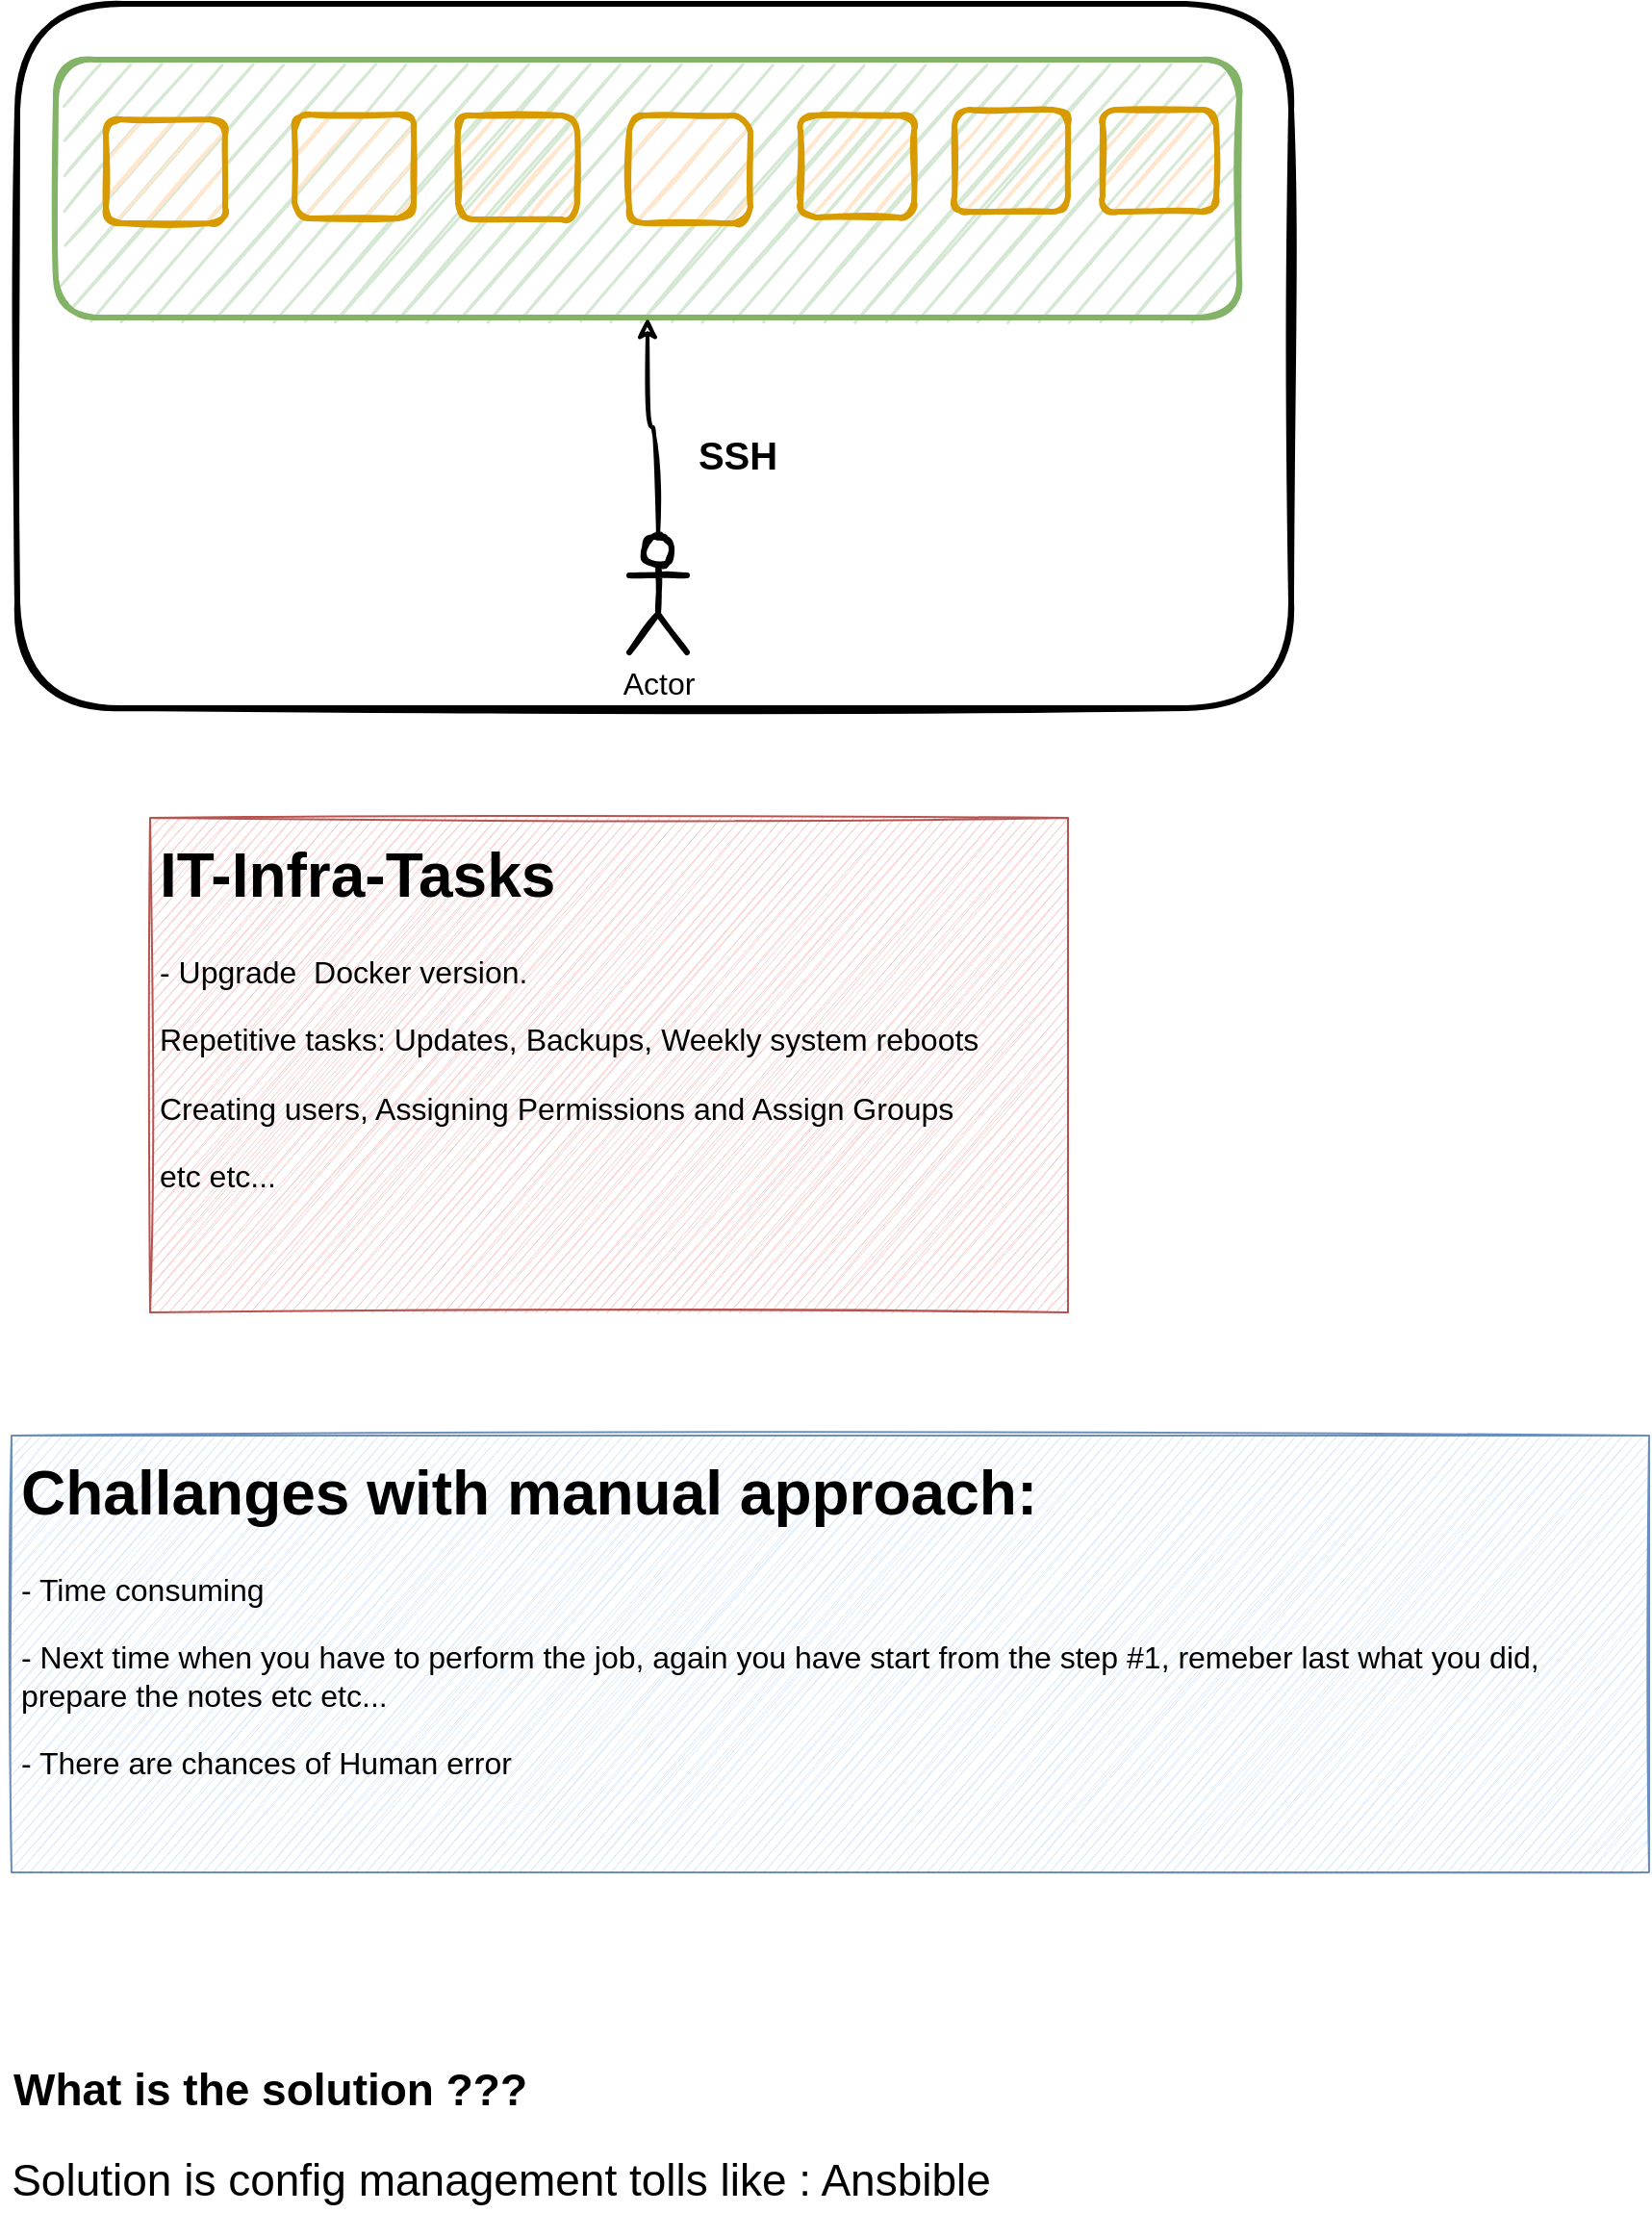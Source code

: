 <mxfile version="19.0.3" type="device" pages="4"><diagram id="f1DaDAOuRrmtciN0Z21p" name="IT Infrastructure Complexity"><mxGraphModel dx="1662" dy="875" grid="0" gridSize="10" guides="1" tooltips="1" connect="1" arrows="1" fold="1" page="1" pageScale="1" pageWidth="4681" pageHeight="3300" math="0" shadow="0"><root><mxCell id="0"/><mxCell id="1" parent="0"/><mxCell id="jib2bw8ha4Jej9PMMeDZ-6" value="" style="rounded=1;whiteSpace=wrap;html=1;sketch=1;fontSize=16;strokeColor=default;strokeWidth=3;" parent="1" vertex="1"><mxGeometry x="66" y="11" width="662" height="366" as="geometry"/></mxCell><mxCell id="jib2bw8ha4Jej9PMMeDZ-17" value="" style="rounded=1;whiteSpace=wrap;html=1;sketch=1;fontSize=16;strokeColor=#82b366;strokeWidth=3;fillColor=#d5e8d4;" parent="1" vertex="1"><mxGeometry x="86" y="40" width="615" height="134" as="geometry"/></mxCell><mxCell id="jib2bw8ha4Jej9PMMeDZ-1" value="" style="rounded=1;whiteSpace=wrap;html=1;strokeWidth=3;strokeColor=#d79b00;sketch=1;fillColor=#ffe6cc;" parent="1" vertex="1"><mxGeometry x="384" y="69" width="63" height="56" as="geometry"/></mxCell><mxCell id="jib2bw8ha4Jej9PMMeDZ-2" value="" style="rounded=1;whiteSpace=wrap;html=1;strokeWidth=3;strokeColor=#d79b00;sketch=1;fillColor=#ffe6cc;" parent="1" vertex="1"><mxGeometry x="630" y="66" width="59" height="53" as="geometry"/></mxCell><mxCell id="jib2bw8ha4Jej9PMMeDZ-18" style="edgeStyle=orthogonalEdgeStyle;curved=1;sketch=1;orthogonalLoop=1;jettySize=auto;html=1;entryX=0.5;entryY=1;entryDx=0;entryDy=0;fontSize=16;strokeWidth=2;" parent="1" source="jib2bw8ha4Jej9PMMeDZ-3" target="jib2bw8ha4Jej9PMMeDZ-17" edge="1"><mxGeometry relative="1" as="geometry"/></mxCell><mxCell id="jib2bw8ha4Jej9PMMeDZ-3" value="Actor" style="shape=umlActor;verticalLabelPosition=bottom;verticalAlign=top;html=1;outlineConnect=0;sketch=1;fontSize=16;strokeColor=default;strokeWidth=3;" parent="1" vertex="1"><mxGeometry x="384" y="288" width="30" height="60" as="geometry"/></mxCell><mxCell id="jib2bw8ha4Jej9PMMeDZ-7" value="&lt;h1&gt;IT-Infra-Tasks&lt;/h1&gt;&lt;p&gt;- Upgrade&amp;nbsp; Docker version.&lt;/p&gt;&lt;p&gt;Repetitive tasks: Updates, Backups, Weekly system reboots&lt;/p&gt;&lt;p&gt;Creating users, Assigning Permissions and Assign Groups&amp;nbsp;&lt;/p&gt;&lt;p&gt;etc etc...&lt;/p&gt;&lt;p&gt;&lt;br&gt;&lt;/p&gt;" style="text;html=1;strokeColor=#b85450;fillColor=#f8cecc;spacing=5;spacingTop=-20;whiteSpace=wrap;overflow=hidden;rounded=0;sketch=1;fontSize=16;" parent="1" vertex="1"><mxGeometry x="135" y="434" width="477" height="257" as="geometry"/></mxCell><mxCell id="jib2bw8ha4Jej9PMMeDZ-9" value="" style="rounded=1;whiteSpace=wrap;html=1;strokeWidth=3;strokeColor=#d79b00;sketch=1;fillColor=#ffe6cc;" parent="1" vertex="1"><mxGeometry x="553" y="66" width="59" height="53" as="geometry"/></mxCell><mxCell id="jib2bw8ha4Jej9PMMeDZ-10" value="" style="rounded=1;whiteSpace=wrap;html=1;strokeWidth=3;strokeColor=#d79b00;sketch=1;fillColor=#ffe6cc;" parent="1" vertex="1"><mxGeometry x="473" y="69" width="59" height="53" as="geometry"/></mxCell><mxCell id="jib2bw8ha4Jej9PMMeDZ-13" value="" style="rounded=1;whiteSpace=wrap;html=1;strokeWidth=3;strokeColor=#d79b00;sketch=1;fillColor=#ffe6cc;" parent="1" vertex="1"><mxGeometry x="295" y="69" width="62" height="54" as="geometry"/></mxCell><mxCell id="jib2bw8ha4Jej9PMMeDZ-15" value="" style="rounded=1;whiteSpace=wrap;html=1;strokeWidth=3;strokeColor=#d79b00;sketch=1;fillColor=#ffe6cc;" parent="1" vertex="1"><mxGeometry x="210" y="68.5" width="62" height="54" as="geometry"/></mxCell><mxCell id="jib2bw8ha4Jej9PMMeDZ-16" value="" style="rounded=1;whiteSpace=wrap;html=1;strokeWidth=3;strokeColor=#d79b00;sketch=1;fillColor=#ffe6cc;" parent="1" vertex="1"><mxGeometry x="112" y="71" width="62" height="54" as="geometry"/></mxCell><mxCell id="jib2bw8ha4Jej9PMMeDZ-19" value="&lt;b&gt;&lt;font style=&quot;font-size: 20px;&quot;&gt;SSH&lt;/font&gt;&lt;/b&gt;" style="text;html=1;align=center;verticalAlign=middle;resizable=0;points=[];autosize=1;strokeColor=none;fillColor=none;fontSize=16;" parent="1" vertex="1"><mxGeometry x="414" y="232" width="51" height="25" as="geometry"/></mxCell><mxCell id="jib2bw8ha4Jej9PMMeDZ-21" value="&lt;h1&gt;Challanges with manual approach:&lt;/h1&gt;&lt;p&gt;- Time consuming&lt;/p&gt;&lt;p&gt;- Next time when you have to perform the job, again you have start from the step #1, remeber last what you did, prepare the notes etc etc...&lt;/p&gt;&lt;p&gt;- There are chances of Human error&lt;/p&gt;&lt;p&gt;&lt;br&gt;&lt;/p&gt;" style="text;html=1;strokeColor=#6c8ebf;fillColor=#dae8fc;spacing=5;spacingTop=-20;whiteSpace=wrap;overflow=hidden;rounded=0;sketch=1;fontSize=16;" parent="1" vertex="1"><mxGeometry x="63" y="755" width="851" height="227" as="geometry"/></mxCell><mxCell id="jib2bw8ha4Jej9PMMeDZ-22" value="&lt;b&gt;&lt;font style=&quot;font-size: 23px;&quot;&gt;What is the solution ???&lt;/font&gt;&lt;/b&gt;" style="text;html=1;align=center;verticalAlign=middle;resizable=0;points=[];autosize=1;strokeColor=none;fillColor=none;fontSize=20;" parent="1" vertex="1"><mxGeometry x="58" y="1080" width="277" height="29" as="geometry"/></mxCell><mxCell id="jib2bw8ha4Jej9PMMeDZ-23" value="Solution is config management tolls like : Ansbible" style="text;html=1;align=center;verticalAlign=middle;resizable=0;points=[];autosize=1;strokeColor=none;fillColor=none;fontSize=23;" parent="1" vertex="1"><mxGeometry x="57" y="1126" width="519" height="32" as="geometry"/></mxCell></root></mxGraphModel></diagram><diagram id="C7rQ021TGCku59kDjt05" name="Page-1"><mxGraphModel dx="1662" dy="875" grid="0" gridSize="10" guides="1" tooltips="1" connect="1" arrows="1" fold="1" page="1" pageScale="1" pageWidth="4681" pageHeight="3300" math="0" shadow="0"><root><mxCell id="0"/><mxCell id="1" parent="0"/><mxCell id="SpUm2rSe2z7oBqdkWxyQ-33" value="" style="rounded=1;whiteSpace=wrap;html=1;sketch=1;fontSize=23;strokeColor=default;strokeWidth=3;" parent="1" vertex="1"><mxGeometry x="180" y="1334.5" width="942" height="399" as="geometry"/></mxCell><mxCell id="SpUm2rSe2z7oBqdkWxyQ-28" value="" style="rounded=1;whiteSpace=wrap;html=1;sketch=1;fontSize=23;strokeColor=default;strokeWidth=3;" parent="1" vertex="1"><mxGeometry x="642" y="1376" width="188" height="345" as="geometry"/></mxCell><mxCell id="SpUm2rSe2z7oBqdkWxyQ-17" value="" style="rounded=1;whiteSpace=wrap;html=1;sketch=1;fontSize=23;strokeColor=default;strokeWidth=3;" parent="1" vertex="1"><mxGeometry x="133" y="917.5" width="866" height="172" as="geometry"/></mxCell><mxCell id="C4gjRrAynm1ILdJYFUDV-9" style="edgeStyle=orthogonalEdgeStyle;rounded=1;orthogonalLoop=1;jettySize=auto;html=1;fontSize=16;strokeColor=default;strokeWidth=2;" parent="1" source="C4gjRrAynm1ILdJYFUDV-1" edge="1"><mxGeometry relative="1" as="geometry"><mxPoint x="558.0" y="129.333" as="targetPoint"/><Array as="points"><mxPoint x="341" y="102"/><mxPoint x="558" y="102"/></Array></mxGeometry></mxCell><mxCell id="VCep2davrkAGMJh2CvH0-1" style="edgeStyle=orthogonalEdgeStyle;rounded=1;orthogonalLoop=1;jettySize=auto;html=1;entryX=0.587;entryY=-0.056;entryDx=0;entryDy=0;entryPerimeter=0;strokeWidth=2;" parent="1" source="C4gjRrAynm1ILdJYFUDV-1" target="C4gjRrAynm1ILdJYFUDV-4" edge="1"><mxGeometry relative="1" as="geometry"><Array as="points"><mxPoint x="341" y="107"/><mxPoint x="175" y="107"/></Array></mxGeometry></mxCell><mxCell id="C4gjRrAynm1ILdJYFUDV-1" value="&lt;font style=&quot;font-size: 16px;&quot;&gt;&lt;b&gt;Ansible&amp;nbsp;&lt;/b&gt;&lt;/font&gt;" style="rounded=1;whiteSpace=wrap;html=1;strokeWidth=3;shadow=0;sketch=1;glass=0;" parent="1" vertex="1"><mxGeometry x="281" y="11" width="120" height="60" as="geometry"/></mxCell><mxCell id="C4gjRrAynm1ILdJYFUDV-4" value="&lt;font style=&quot;font-size: 16px;&quot;&gt;&lt;b&gt;Execute Command/s&lt;/b&gt;&lt;/font&gt;" style="rounded=1;whiteSpace=wrap;html=1;strokeWidth=3;shadow=0;sketch=1;glass=0;" parent="1" vertex="1"><mxGeometry x="56" y="154" width="202" height="60" as="geometry"/></mxCell><mxCell id="C4gjRrAynm1ILdJYFUDV-5" value="&lt;font style=&quot;font-size: 16px;&quot;&gt;&lt;b&gt;Put all the Deployment in a single YAMl FIle&lt;/b&gt;&lt;/font&gt;" style="rounded=1;whiteSpace=wrap;html=1;strokeWidth=3;shadow=0;sketch=1;glass=0;" parent="1" vertex="1"><mxGeometry x="446" y="142" width="223" height="60" as="geometry"/></mxCell><mxCell id="7LITAhbAIwAUwKaV921c-1" value="" style="rounded=1;whiteSpace=wrap;html=1;fontSize=15;strokeWidth=2;" parent="1" vertex="1"><mxGeometry x="707" y="343" width="123" height="425" as="geometry"/></mxCell><mxCell id="SpUm2rSe2z7oBqdkWxyQ-1" value="" style="shape=mxgraph.cisco.computers_and_peripherals.pc;html=1;pointerEvents=1;dashed=0;fillColor=#036897;strokeColor=#ffffff;strokeWidth=2;verticalLabelPosition=bottom;verticalAlign=top;align=center;outlineConnect=0;fontSize=15;" parent="1" vertex="1"><mxGeometry x="729.5" y="367" width="78" height="70" as="geometry"/></mxCell><mxCell id="SpUm2rSe2z7oBqdkWxyQ-2" value="" style="shape=mxgraph.cisco.computers_and_peripherals.pc;html=1;pointerEvents=1;dashed=0;fillColor=#036897;strokeColor=#ffffff;strokeWidth=2;verticalLabelPosition=bottom;verticalAlign=top;align=center;outlineConnect=0;fontSize=15;" parent="1" vertex="1"><mxGeometry x="732" y="466" width="78" height="70" as="geometry"/></mxCell><mxCell id="SpUm2rSe2z7oBqdkWxyQ-3" value="" style="shape=mxgraph.cisco.computers_and_peripherals.pc;html=1;pointerEvents=1;dashed=0;fillColor=#036897;strokeColor=#ffffff;strokeWidth=2;verticalLabelPosition=bottom;verticalAlign=top;align=center;outlineConnect=0;fontSize=15;" parent="1" vertex="1"><mxGeometry x="729.5" y="666" width="78" height="70" as="geometry"/></mxCell><mxCell id="SpUm2rSe2z7oBqdkWxyQ-4" value="" style="shape=mxgraph.cisco.computers_and_peripherals.pc;html=1;pointerEvents=1;dashed=0;fillColor=#036897;strokeColor=#ffffff;strokeWidth=2;verticalLabelPosition=bottom;verticalAlign=top;align=center;outlineConnect=0;fontSize=15;" parent="1" vertex="1"><mxGeometry x="729.5" y="565" width="78" height="70" as="geometry"/></mxCell><mxCell id="SpUm2rSe2z7oBqdkWxyQ-8" style="edgeStyle=orthogonalEdgeStyle;curved=1;sketch=1;orthogonalLoop=1;jettySize=auto;html=1;fontSize=23;strokeWidth=2;" parent="1" edge="1"><mxGeometry relative="1" as="geometry"><mxPoint x="702" y="514" as="targetPoint"/><mxPoint x="496" y="545" as="sourcePoint"/><Array as="points"><mxPoint x="582" y="545"/><mxPoint x="582" y="514"/></Array></mxGeometry></mxCell><mxCell id="SpUm2rSe2z7oBqdkWxyQ-6" value="" style="sketch=0;outlineConnect=0;fontColor=#232F3E;gradientColor=none;fillColor=#232F3D;strokeColor=none;dashed=0;verticalLabelPosition=bottom;verticalAlign=top;align=center;html=1;fontSize=12;fontStyle=0;aspect=fixed;pointerEvents=1;shape=mxgraph.aws4.users;" parent="1" vertex="1"><mxGeometry x="396" y="499" width="78" height="78" as="geometry"/></mxCell><mxCell id="SpUm2rSe2z7oBqdkWxyQ-9" value="SSH" style="text;html=1;align=center;verticalAlign=middle;resizable=0;points=[];autosize=1;strokeColor=none;fillColor=none;fontSize=23;" parent="1" vertex="1"><mxGeometry x="599" y="478" width="57" height="32" as="geometry"/></mxCell><mxCell id="SpUm2rSe2z7oBqdkWxyQ-14" style="edgeStyle=orthogonalEdgeStyle;curved=1;sketch=1;orthogonalLoop=1;jettySize=auto;html=1;fontSize=23;strokeWidth=2;" parent="1" source="SpUm2rSe2z7oBqdkWxyQ-10" edge="1"><mxGeometry relative="1" as="geometry"><mxPoint x="394.667" y="998" as="targetPoint"/></mxGeometry></mxCell><mxCell id="SpUm2rSe2z7oBqdkWxyQ-10" value="Download nginx pkg" style="rounded=1;whiteSpace=wrap;html=1;sketch=1;fontSize=23;strokeColor=default;strokeWidth=3;" parent="1" vertex="1"><mxGeometry x="203" y="977" width="120" height="60" as="geometry"/></mxCell><mxCell id="SpUm2rSe2z7oBqdkWxyQ-15" style="edgeStyle=orthogonalEdgeStyle;curved=1;sketch=1;orthogonalLoop=1;jettySize=auto;html=1;entryX=-0.057;entryY=0.345;entryDx=0;entryDy=0;entryPerimeter=0;fontSize=23;strokeWidth=2;" parent="1" source="SpUm2rSe2z7oBqdkWxyQ-11" target="SpUm2rSe2z7oBqdkWxyQ-12" edge="1"><mxGeometry relative="1" as="geometry"/></mxCell><mxCell id="SpUm2rSe2z7oBqdkWxyQ-11" value="&amp;nbsp;Installnginx pkg&amp;nbsp;" style="rounded=1;whiteSpace=wrap;html=1;sketch=1;fontSize=23;strokeColor=default;strokeWidth=3;" parent="1" vertex="1"><mxGeometry x="404" y="977" width="129" height="59" as="geometry"/></mxCell><mxCell id="SpUm2rSe2z7oBqdkWxyQ-16" style="edgeStyle=orthogonalEdgeStyle;curved=1;sketch=1;orthogonalLoop=1;jettySize=auto;html=1;fontSize=23;strokeWidth=2;" parent="1" source="SpUm2rSe2z7oBqdkWxyQ-12" edge="1"><mxGeometry relative="1" as="geometry"><mxPoint x="789.333" y="998" as="targetPoint"/></mxGeometry></mxCell><mxCell id="SpUm2rSe2z7oBqdkWxyQ-12" value="Modify files" style="rounded=1;whiteSpace=wrap;html=1;sketch=1;fontSize=23;strokeColor=default;strokeWidth=3;" parent="1" vertex="1"><mxGeometry x="606" y="977" width="129" height="59" as="geometry"/></mxCell><mxCell id="SpUm2rSe2z7oBqdkWxyQ-13" value="Start Nginx Service" style="rounded=1;whiteSpace=wrap;html=1;sketch=1;fontSize=23;strokeColor=default;strokeWidth=3;" parent="1" vertex="1"><mxGeometry x="799" y="974" width="129" height="59" as="geometry"/></mxCell><mxCell id="SpUm2rSe2z7oBqdkWxyQ-18" value="Nginx Installation" style="text;html=1;align=center;verticalAlign=middle;resizable=0;points=[];autosize=1;strokeColor=none;fillColor=none;fontSize=23;" parent="1" vertex="1"><mxGeometry x="436" y="862" width="185" height="32" as="geometry"/></mxCell><mxCell id="SpUm2rSe2z7oBqdkWxyQ-19" value="Ansible : we need all these moduls" style="text;html=1;align=center;verticalAlign=middle;resizable=0;points=[];autosize=1;strokeColor=none;fillColor=none;fontSize=23;" parent="1" vertex="1"><mxGeometry x="371" y="1279" width="364" height="32" as="geometry"/></mxCell><mxCell id="SpUm2rSe2z7oBqdkWxyQ-20" value="Download Module" style="rounded=1;whiteSpace=wrap;html=1;sketch=1;fontSize=23;strokeColor=default;strokeWidth=3;" parent="1" vertex="1"><mxGeometry x="200" y="1465" width="120" height="60" as="geometry"/></mxCell><mxCell id="SpUm2rSe2z7oBqdkWxyQ-21" value="Install Module" style="rounded=1;whiteSpace=wrap;html=1;sketch=1;fontSize=23;strokeColor=default;strokeWidth=3;" parent="1" vertex="1"><mxGeometry x="329" y="1461" width="120" height="60" as="geometry"/></mxCell><mxCell id="SpUm2rSe2z7oBqdkWxyQ-22" value="Modify Module" style="rounded=1;whiteSpace=wrap;html=1;sketch=1;fontSize=23;strokeColor=default;strokeWidth=3;" parent="1" vertex="1"><mxGeometry x="206" y="1534" width="120" height="60" as="geometry"/></mxCell><mxCell id="SpUm2rSe2z7oBqdkWxyQ-23" value="Start svc Module" style="rounded=1;whiteSpace=wrap;html=1;sketch=1;fontSize=23;strokeColor=default;strokeWidth=3;" parent="1" vertex="1"><mxGeometry x="334" y="1528" width="120" height="60" as="geometry"/></mxCell><mxCell id="SpUm2rSe2z7oBqdkWxyQ-24" value="Download Module" style="rounded=1;whiteSpace=wrap;html=1;sketch=1;fontSize=23;strokeColor=default;strokeWidth=3;" parent="1" vertex="1"><mxGeometry x="687.5" y="1408" width="120" height="60" as="geometry"/></mxCell><mxCell id="SpUm2rSe2z7oBqdkWxyQ-25" value="Install Module" style="rounded=1;whiteSpace=wrap;html=1;sketch=1;fontSize=23;strokeColor=default;strokeWidth=3;" parent="1" vertex="1"><mxGeometry x="690" y="1481" width="120" height="60" as="geometry"/></mxCell><mxCell id="SpUm2rSe2z7oBqdkWxyQ-26" value="Modify Module" style="rounded=1;whiteSpace=wrap;html=1;sketch=1;fontSize=23;strokeColor=default;strokeWidth=3;" parent="1" vertex="1"><mxGeometry x="690" y="1558" width="120" height="60" as="geometry"/></mxCell><mxCell id="SpUm2rSe2z7oBqdkWxyQ-27" value="Start svc Module" style="rounded=1;whiteSpace=wrap;html=1;sketch=1;fontSize=23;strokeColor=default;strokeWidth=3;" parent="1" vertex="1"><mxGeometry x="692" y="1639" width="120" height="60" as="geometry"/></mxCell><mxCell id="SpUm2rSe2z7oBqdkWxyQ-29" value="" style="shape=flexArrow;endArrow=classic;html=1;sketch=1;fontSize=23;strokeWidth=2;curved=1;" parent="1" edge="1"><mxGeometry width="50" height="50" relative="1" as="geometry"><mxPoint x="525" y="1520.5" as="sourcePoint"/><mxPoint x="601" y="1520.5" as="targetPoint"/></mxGeometry></mxCell><mxCell id="SpUm2rSe2z7oBqdkWxyQ-30" value="Group the&lt;br&gt;multiple&amp;nbsp;&lt;br&gt;modules&lt;br&gt;to run&amp;nbsp;in&amp;nbsp;&lt;br&gt;sequence" style="text;html=1;align=center;verticalAlign=middle;resizable=0;points=[];autosize=1;strokeColor=none;fillColor=none;fontSize=23;" parent="1" vertex="1"><mxGeometry x="516" y="1543" width="112" height="144" as="geometry"/></mxCell><mxCell id="SpUm2rSe2z7oBqdkWxyQ-31" value="" style="shape=flexArrow;endArrow=classic;html=1;sketch=1;fontSize=23;strokeWidth=2;curved=1;" parent="1" edge="1"><mxGeometry width="50" height="50" relative="1" as="geometry"><mxPoint x="852" y="1529" as="sourcePoint"/><mxPoint x="928" y="1529" as="targetPoint"/></mxGeometry></mxCell><mxCell id="SpUm2rSe2z7oBqdkWxyQ-32" value="Ansible Playbook" style="shape=card;whiteSpace=wrap;html=1;sketch=1;fontSize=23;strokeColor=default;strokeWidth=3;" parent="1" vertex="1"><mxGeometry x="951" y="1427" width="123" height="188" as="geometry"/></mxCell></root></mxGraphModel></diagram><diagram id="cZwzqhNiMvXWJcyNVH3Z" name="Ansible Architecture"><mxGraphModel dx="1662" dy="875" grid="0" gridSize="10" guides="1" tooltips="1" connect="1" arrows="1" fold="1" page="1" pageScale="1" pageWidth="4681" pageHeight="3300" math="0" shadow="0"><root><mxCell id="0"/><mxCell id="1" parent="0"/><mxCell id="Ed71Qnq9qLlwcuYfLbQU-4" value="" style="rounded=1;whiteSpace=wrap;html=1;fontSize=15;strokeWidth=2;" parent="1" vertex="1"><mxGeometry x="24" y="69" width="321" height="404" as="geometry"/></mxCell><mxCell id="Ed71Qnq9qLlwcuYfLbQU-1" value="&lt;font style=&quot;font-size: 13px;&quot;&gt;&lt;b&gt;Playbooks&lt;/b&gt;&lt;/font&gt;" style="rounded=1;whiteSpace=wrap;html=1;strokeWidth=2;fillColor=#ffe6cc;strokeColor=#d79b00;" parent="1" vertex="1"><mxGeometry x="55" y="219" width="120" height="60" as="geometry"/></mxCell><mxCell id="Ed71Qnq9qLlwcuYfLbQU-2" value="&lt;font style=&quot;font-size: 15px;&quot;&gt;&lt;b&gt;Inventory&lt;/b&gt;&lt;/font&gt;" style="rounded=1;whiteSpace=wrap;html=1;fontSize=13;strokeWidth=2;fillColor=#dae8fc;strokeColor=#6c8ebf;" parent="1" vertex="1"><mxGeometry x="57" y="119" width="120" height="60" as="geometry"/></mxCell><mxCell id="Ed71Qnq9qLlwcuYfLbQU-3" value="&lt;font style=&quot;font-size: 15px;&quot;&gt;&lt;b&gt;Modules&lt;/b&gt;&lt;/font&gt;" style="rounded=1;whiteSpace=wrap;html=1;fontSize=13;strokeWidth=2;fillColor=#d5e8d4;strokeColor=#82b366;" parent="1" vertex="1"><mxGeometry x="50" y="335" width="120" height="60" as="geometry"/></mxCell><mxCell id="Ed71Qnq9qLlwcuYfLbQU-5" value="&lt;font style=&quot;font-size: 13px;&quot;&gt;&lt;b&gt;Ansible Config&lt;/b&gt;&lt;/font&gt;" style="rounded=1;whiteSpace=wrap;html=1;strokeWidth=2;fillColor=#ffe6cc;strokeColor=#d79b00;" parent="1" vertex="1"><mxGeometry x="208" y="222" width="120" height="60" as="geometry"/></mxCell><mxCell id="Ed71Qnq9qLlwcuYfLbQU-6" value="" style="rounded=1;whiteSpace=wrap;html=1;fontSize=15;strokeWidth=2;" parent="1" vertex="1"><mxGeometry x="589" y="44" width="123" height="425" as="geometry"/></mxCell><mxCell id="Ed71Qnq9qLlwcuYfLbQU-7" value="" style="shape=mxgraph.cisco.computers_and_peripherals.pc;html=1;pointerEvents=1;dashed=0;fillColor=#036897;strokeColor=#ffffff;strokeWidth=2;verticalLabelPosition=bottom;verticalAlign=top;align=center;outlineConnect=0;fontSize=15;" parent="1" vertex="1"><mxGeometry x="608" y="81" width="78" height="70" as="geometry"/></mxCell><mxCell id="Ed71Qnq9qLlwcuYfLbQU-8" value="" style="shape=mxgraph.cisco.computers_and_peripherals.pc;html=1;pointerEvents=1;dashed=0;fillColor=#036897;strokeColor=#ffffff;strokeWidth=2;verticalLabelPosition=bottom;verticalAlign=top;align=center;outlineConnect=0;fontSize=15;" parent="1" vertex="1"><mxGeometry x="602" y="175" width="78" height="70" as="geometry"/></mxCell><mxCell id="Ed71Qnq9qLlwcuYfLbQU-9" value="" style="shape=mxgraph.cisco.computers_and_peripherals.pc;html=1;pointerEvents=1;dashed=0;fillColor=#036897;strokeColor=#ffffff;strokeWidth=2;verticalLabelPosition=bottom;verticalAlign=top;align=center;outlineConnect=0;fontSize=15;" parent="1" vertex="1"><mxGeometry x="605" y="279" width="78" height="70" as="geometry"/></mxCell><mxCell id="Ed71Qnq9qLlwcuYfLbQU-10" value="" style="shape=mxgraph.cisco.computers_and_peripherals.pc;html=1;pointerEvents=1;dashed=0;fillColor=#036897;strokeColor=#ffffff;strokeWidth=2;verticalLabelPosition=bottom;verticalAlign=top;align=center;outlineConnect=0;fontSize=15;" parent="1" vertex="1"><mxGeometry x="611.5" y="380" width="78" height="70" as="geometry"/></mxCell><mxCell id="Ed71Qnq9qLlwcuYfLbQU-11" value="&lt;b&gt;&lt;font style=&quot;font-size: 17px;&quot;&gt;Ansible Controller Manager&lt;/font&gt;&lt;/b&gt;" style="text;html=1;align=center;verticalAlign=middle;resizable=0;points=[];autosize=1;strokeColor=none;fillColor=none;fontSize=15;" parent="1" vertex="1"><mxGeometry x="62" y="22" width="232" height="23" as="geometry"/></mxCell><mxCell id="Ed71Qnq9qLlwcuYfLbQU-12" value="&lt;b&gt;&lt;font style=&quot;font-size: 18px;&quot;&gt;Ansible Host&lt;/font&gt;&lt;/b&gt;" style="text;html=1;align=center;verticalAlign=middle;resizable=0;points=[];autosize=1;strokeColor=none;fillColor=none;fontSize=17;" parent="1" vertex="1"><mxGeometry x="567" y="11" width="120" height="24" as="geometry"/></mxCell><mxCell id="Ed71Qnq9qLlwcuYfLbQU-14" value="" style="shape=flexArrow;endArrow=classic;startArrow=classic;html=1;rounded=1;fontSize=18;strokeWidth=2;" parent="1" edge="1"><mxGeometry width="100" height="100" relative="1" as="geometry"><mxPoint x="356" y="262" as="sourcePoint"/><mxPoint x="572" y="262" as="targetPoint"/></mxGeometry></mxCell><mxCell id="Ed71Qnq9qLlwcuYfLbQU-15" value="Python should be install&amp;nbsp;" style="text;html=1;align=center;verticalAlign=middle;resizable=0;points=[];autosize=1;strokeColor=none;fillColor=none;fontSize=18;" parent="1" vertex="1"><mxGeometry x="536" y="477" width="205" height="26" as="geometry"/></mxCell><mxCell id="Ed71Qnq9qLlwcuYfLbQU-16" value="Modules: Command Center" style="text;html=1;align=center;verticalAlign=middle;resizable=0;points=[];autosize=1;strokeColor=none;fillColor=none;fontSize=18;" parent="1" vertex="1"><mxGeometry x="45" y="563" width="230" height="26" as="geometry"/></mxCell><mxCell id="Ed71Qnq9qLlwcuYfLbQU-17" value="These Modules are Python Program" style="text;html=1;align=center;verticalAlign=middle;resizable=0;points=[];autosize=1;strokeColor=none;fillColor=none;fontSize=18;" parent="1" vertex="1"><mxGeometry x="42" y="585" width="299" height="26" as="geometry"/></mxCell><mxCell id="Ed71Qnq9qLlwcuYfLbQU-18" value="&lt;font style=&quot;font-size: 24px;&quot;&gt;&lt;b&gt;SSH&lt;/b&gt;&lt;/font&gt;" style="text;html=1;align=center;verticalAlign=middle;resizable=0;points=[];autosize=1;strokeColor=none;fillColor=none;fontSize=18;" parent="1" vertex="1"><mxGeometry x="421" y="222" width="59" height="29" as="geometry"/></mxCell></root></mxGraphModel></diagram><diagram id="wVt3nl91sn4rW0iKI5Wn" name="Page-4"><mxGraphModel dx="1422" dy="875" grid="1" gridSize="10" guides="1" tooltips="1" connect="1" arrows="1" fold="1" page="1" pageScale="1" pageWidth="4681" pageHeight="3300" math="0" shadow="0"><root><mxCell id="0"/><mxCell id="1" parent="0"/><mxCell id="3SoFr6eQ-KMfCGynTbXw-1" value="" style="rounded=1;whiteSpace=wrap;html=1;strokeWidth=3;" vertex="1" parent="1"><mxGeometry x="980" y="160" width="70" height="60" as="geometry"/></mxCell><mxCell id="3SoFr6eQ-KMfCGynTbXw-3" style="edgeStyle=orthogonalEdgeStyle;orthogonalLoop=1;jettySize=auto;html=1;curved=1;strokeWidth=3;" edge="1" parent="1" source="3SoFr6eQ-KMfCGynTbXw-2"><mxGeometry relative="1" as="geometry"><mxPoint x="960" y="190" as="targetPoint"/></mxGeometry></mxCell><mxCell id="3SoFr6eQ-KMfCGynTbXw-2" value="Actor" style="shape=umlActor;verticalLabelPosition=bottom;verticalAlign=top;html=1;outlineConnect=0;strokeWidth=3;" vertex="1" parent="1"><mxGeometry x="560" y="150" width="30" height="60" as="geometry"/></mxCell><mxCell id="3SoFr6eQ-KMfCGynTbXw-4" value="&lt;b&gt;&lt;font style=&quot;font-size: 16px;&quot;&gt;SSH&lt;/font&gt;&lt;/b&gt;" style="text;html=1;align=center;verticalAlign=middle;resizable=0;points=[];autosize=1;strokeColor=none;fillColor=none;" vertex="1" parent="1"><mxGeometry x="760" y="150" width="50" height="20" as="geometry"/></mxCell><mxCell id="3SoFr6eQ-KMfCGynTbXw-5" value="&lt;b&gt;/etc/hosts&lt;/b&gt;" style="text;html=1;align=center;verticalAlign=middle;resizable=0;points=[];autosize=1;strokeColor=none;fillColor=none;fontSize=16;" vertex="1" parent="1"><mxGeometry x="975" y="110" width="90" height="20" as="geometry"/></mxCell><mxCell id="3SoFr6eQ-KMfCGynTbXw-6" value="" style="rounded=1;whiteSpace=wrap;html=1;strokeWidth=3;" vertex="1" parent="1"><mxGeometry x="990" y="170" width="70" height="60" as="geometry"/></mxCell><mxCell id="3SoFr6eQ-KMfCGynTbXw-7" value="" style="rounded=1;whiteSpace=wrap;html=1;strokeWidth=3;" vertex="1" parent="1"><mxGeometry x="1000" y="180" width="70" height="60" as="geometry"/></mxCell><mxCell id="3SoFr6eQ-KMfCGynTbXw-8" value="" style="rounded=1;whiteSpace=wrap;html=1;strokeWidth=3;" vertex="1" parent="1"><mxGeometry x="1010" y="190" width="70" height="60" as="geometry"/></mxCell><mxCell id="3SoFr6eQ-KMfCGynTbXw-9" value="" style="rounded=1;whiteSpace=wrap;html=1;strokeWidth=3;" vertex="1" parent="1"><mxGeometry x="1020" y="200" width="70" height="60" as="geometry"/></mxCell><mxCell id="3SoFr6eQ-KMfCGynTbXw-10" value="" style="rounded=1;whiteSpace=wrap;html=1;strokeWidth=3;" vertex="1" parent="1"><mxGeometry x="1030" y="210" width="70" height="60" as="geometry"/></mxCell><mxCell id="3SoFr6eQ-KMfCGynTbXw-11" value="" style="rounded=1;whiteSpace=wrap;html=1;strokeWidth=3;" vertex="1" parent="1"><mxGeometry x="1040" y="220" width="70" height="60" as="geometry"/></mxCell><mxCell id="3SoFr6eQ-KMfCGynTbXw-12" value="" style="rounded=1;whiteSpace=wrap;html=1;fontSize=16;strokeWidth=3;" vertex="1" parent="1"><mxGeometry x="660" y="135" width="90" height="90" as="geometry"/></mxCell><mxCell id="3SoFr6eQ-KMfCGynTbXw-13" value="" style="rounded=1;whiteSpace=wrap;html=1;fontSize=16;strokeWidth=3;" vertex="1" parent="1"><mxGeometry x="290" y="410" width="120" height="100" as="geometry"/></mxCell><mxCell id="3SoFr6eQ-KMfCGynTbXw-14" value="&lt;b&gt;&lt;font style=&quot;font-size: 20px;&quot;&gt;Idempotancy&lt;/font&gt;&lt;/b&gt;" style="text;html=1;align=center;verticalAlign=middle;resizable=0;points=[];autosize=1;strokeColor=none;fillColor=none;fontSize=16;" vertex="1" parent="1"><mxGeometry x="140" y="310" width="140" height="30" as="geometry"/></mxCell><mxCell id="3SoFr6eQ-KMfCGynTbXw-15" value="JAVA8 to be installed" style="text;html=1;align=center;verticalAlign=middle;resizable=0;points=[];autosize=1;strokeColor=none;fillColor=none;fontSize=20;" vertex="1" parent="1"><mxGeometry x="390" y="380" width="200" height="30" as="geometry"/></mxCell><mxCell id="3SoFr6eQ-KMfCGynTbXw-16" value="Text" style="text;html=1;align=center;verticalAlign=middle;resizable=0;points=[];autosize=1;strokeColor=none;fillColor=none;fontSize=20;" vertex="1" parent="1"><mxGeometry x="740" y="470" width="40" height="20" as="geometry"/></mxCell><mxCell id="3SoFr6eQ-KMfCGynTbXw-24" style="edgeStyle=orthogonalEdgeStyle;curved=1;orthogonalLoop=1;jettySize=auto;html=1;entryX=0;entryY=0.75;entryDx=0;entryDy=0;fontSize=20;strokeWidth=3;" edge="1" parent="1" source="3SoFr6eQ-KMfCGynTbXw-17" target="3SoFr6eQ-KMfCGynTbXw-20"><mxGeometry relative="1" as="geometry"/></mxCell><mxCell id="3SoFr6eQ-KMfCGynTbXw-25" style="edgeStyle=orthogonalEdgeStyle;curved=1;orthogonalLoop=1;jettySize=auto;html=1;fontSize=20;strokeWidth=3;" edge="1" parent="1" source="3SoFr6eQ-KMfCGynTbXw-17" target="3SoFr6eQ-KMfCGynTbXw-21"><mxGeometry relative="1" as="geometry"><Array as="points"><mxPoint x="560" y="940"/></Array></mxGeometry></mxCell><mxCell id="3SoFr6eQ-KMfCGynTbXw-26" style="edgeStyle=orthogonalEdgeStyle;curved=1;orthogonalLoop=1;jettySize=auto;html=1;fontSize=20;strokeWidth=3;" edge="1" parent="1" source="3SoFr6eQ-KMfCGynTbXw-17" target="3SoFr6eQ-KMfCGynTbXw-18"><mxGeometry relative="1" as="geometry"><Array as="points"><mxPoint x="560" y="650"/></Array></mxGeometry></mxCell><mxCell id="3SoFr6eQ-KMfCGynTbXw-27" style="edgeStyle=orthogonalEdgeStyle;curved=1;orthogonalLoop=1;jettySize=auto;html=1;fontSize=20;strokeWidth=3;" edge="1" parent="1" source="3SoFr6eQ-KMfCGynTbXw-17" target="3SoFr6eQ-KMfCGynTbXw-19"><mxGeometry relative="1" as="geometry"/></mxCell><mxCell id="3SoFr6eQ-KMfCGynTbXw-17" value="Master" style="rounded=1;whiteSpace=wrap;html=1;fontSize=20;strokeWidth=3;" vertex="1" parent="1"><mxGeometry x="500" y="760" width="120" height="60" as="geometry"/></mxCell><mxCell id="3SoFr6eQ-KMfCGynTbXw-18" value="" style="rounded=1;whiteSpace=wrap;html=1;fontSize=20;strokeWidth=3;" vertex="1" parent="1"><mxGeometry x="855" y="610" width="85" height="80" as="geometry"/></mxCell><mxCell id="3SoFr6eQ-KMfCGynTbXw-19" value="" style="rounded=1;whiteSpace=wrap;html=1;fontSize=20;strokeWidth=3;" vertex="1" parent="1"><mxGeometry x="855" y="700" width="85" height="80" as="geometry"/></mxCell><mxCell id="3SoFr6eQ-KMfCGynTbXw-20" value="" style="rounded=1;whiteSpace=wrap;html=1;fontSize=20;strokeWidth=3;" vertex="1" parent="1"><mxGeometry x="850" y="800" width="85" height="80" as="geometry"/></mxCell><mxCell id="3SoFr6eQ-KMfCGynTbXw-21" value="" style="rounded=1;whiteSpace=wrap;html=1;fontSize=20;strokeWidth=3;" vertex="1" parent="1"><mxGeometry x="850" y="910" width="85" height="80" as="geometry"/></mxCell><mxCell id="3SoFr6eQ-KMfCGynTbXw-28" value="passwordless ssh" style="text;html=1;align=center;verticalAlign=middle;resizable=0;points=[];autosize=1;strokeColor=none;fillColor=none;fontSize=20;" vertex="1" parent="1"><mxGeometry x="610" y="720" width="170" height="30" as="geometry"/></mxCell><mxCell id="3SoFr6eQ-KMfCGynTbXw-33" style="edgeStyle=orthogonalEdgeStyle;curved=1;orthogonalLoop=1;jettySize=auto;html=1;fontSize=20;strokeWidth=3;" edge="1" parent="1" source="3SoFr6eQ-KMfCGynTbXw-29"><mxGeometry relative="1" as="geometry"><mxPoint x="590" y="1240" as="targetPoint"/></mxGeometry></mxCell><mxCell id="3SoFr6eQ-KMfCGynTbXw-29" value="" style="rounded=1;whiteSpace=wrap;html=1;fontSize=20;strokeWidth=3;" vertex="1" parent="1"><mxGeometry x="290" y="1160" width="100" height="120" as="geometry"/></mxCell><mxCell id="3SoFr6eQ-KMfCGynTbXw-30" value="" style="rounded=1;whiteSpace=wrap;html=1;fontSize=20;strokeWidth=3;" vertex="1" parent="1"><mxGeometry x="590" y="1210" width="120" height="60" as="geometry"/></mxCell><mxCell id="3SoFr6eQ-KMfCGynTbXw-31" value="module" style="text;html=1;align=center;verticalAlign=middle;resizable=0;points=[];autosize=1;strokeColor=none;fillColor=none;fontSize=20;" vertex="1" parent="1"><mxGeometry x="310" y="1300" width="80" height="30" as="geometry"/></mxCell><mxCell id="3SoFr6eQ-KMfCGynTbXw-34" value="playbok" style="text;html=1;align=center;verticalAlign=middle;resizable=0;points=[];autosize=1;strokeColor=none;fillColor=none;fontSize=20;" vertex="1" parent="1"><mxGeometry x="50" y="1280" width="80" height="30" as="geometry"/></mxCell><mxCell id="3SoFr6eQ-KMfCGynTbXw-35" value="" style="shape=card;whiteSpace=wrap;html=1;fontSize=20;strokeWidth=3;" vertex="1" parent="1"><mxGeometry x="210" y="1170" width="60" height="100" as="geometry"/></mxCell><mxCell id="3SoFr6eQ-KMfCGynTbXw-36" value="1: Created a YAM file =&amp;gt; Playbok&lt;br&gt;" style="text;html=1;align=center;verticalAlign=middle;resizable=0;points=[];autosize=1;strokeColor=none;fillColor=none;fontSize=20;" vertex="1" parent="1"><mxGeometry x="590" y="1430" width="310" height="30" as="geometry"/></mxCell><mxCell id="3SoFr6eQ-KMfCGynTbXw-37" value="2: Collection Tasks" style="text;html=1;align=center;verticalAlign=middle;resizable=0;points=[];autosize=1;strokeColor=none;fillColor=none;fontSize=20;" vertex="1" parent="1"><mxGeometry x="595" y="1460" width="180" height="30" as="geometry"/></mxCell><mxCell id="3SoFr6eQ-KMfCGynTbXw-38" value="3: Download the package" style="text;html=1;align=center;verticalAlign=middle;resizable=0;points=[];autosize=1;strokeColor=none;fillColor=none;fontSize=20;" vertex="1" parent="1"><mxGeometry x="595" y="1500" width="240" height="30" as="geometry"/></mxCell><mxCell id="3SoFr6eQ-KMfCGynTbXw-39" value="4: Instalation&amp;nbsp;" style="text;html=1;align=center;verticalAlign=middle;resizable=0;points=[];autosize=1;strokeColor=none;fillColor=none;fontSize=20;" vertex="1" parent="1"><mxGeometry x="595" y="1530" width="130" height="30" as="geometry"/></mxCell><mxCell id="3SoFr6eQ-KMfCGynTbXw-40" value="5: Start the service" style="text;html=1;align=center;verticalAlign=middle;resizable=0;points=[];autosize=1;strokeColor=none;fillColor=none;fontSize=20;" vertex="1" parent="1"><mxGeometry x="590" y="1560" width="180" height="30" as="geometry"/></mxCell></root></mxGraphModel></diagram></mxfile>